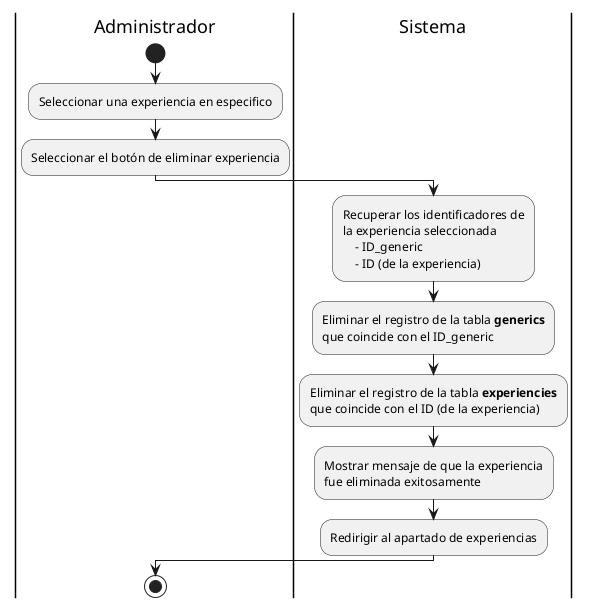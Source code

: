 @startuml 

|Administrador|
start
:Seleccionar una experiencia en especifico;
:Seleccionar el botón de eliminar experiencia;

|Sistema|
:Recuperar los identificadores de 
la experiencia seleccionada
    - ID_generic
    - ID (de la experiencia);
:Eliminar el registro de la tabla **generics** 
que coincide con el ID_generic;
:Eliminar el registro de la tabla **experiencies** 
que coincide con el ID (de la experiencia);
:Mostrar mensaje de que la experiencia 
fue eliminada exitosamente;
:Redirigir al apartado de experiencias;

|Administrador|
stop

@enduml